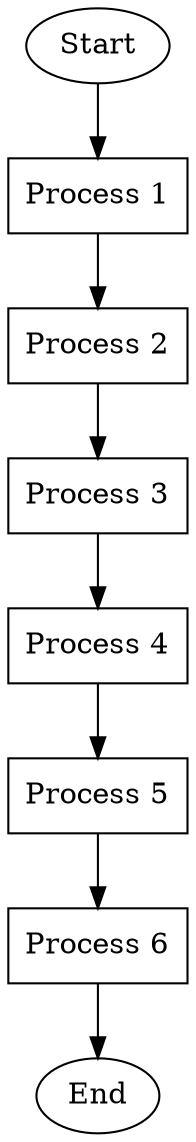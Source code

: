 // Linear Flowchart 42
digraph {
	rankdir=TB
	1 [label=Start shape=oval]
	2 [label="Process 1" shape=box]
	1 -> 2
	3 [label="Process 2" shape=box]
	2 -> 3
	4 [label="Process 3" shape=box]
	3 -> 4
	5 [label="Process 4" shape=box]
	4 -> 5
	6 [label="Process 5" shape=box]
	5 -> 6
	7 [label="Process 6" shape=box]
	6 -> 7
	8 [label=End shape=oval]
	7 -> 8
}
